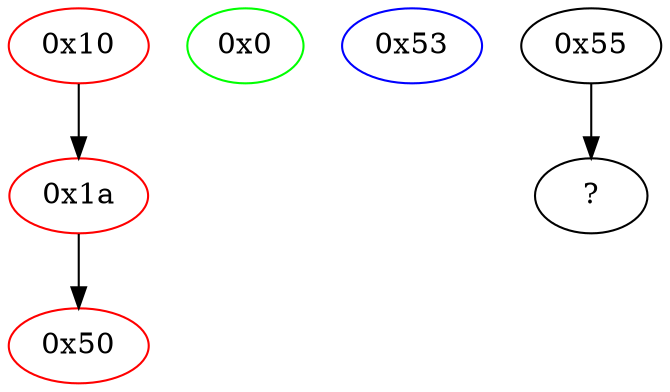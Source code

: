 strict digraph "" {
"0x10" [color=red];
"0x1a" [color=red];
"0x0" [color=green];
"0x53" [color=blue];
"?";
"0x55";
"0x50" [color=red];
"0x10" -> "0x1a";
"0x1a" -> "0x50";
"0x55" -> "?";
}
